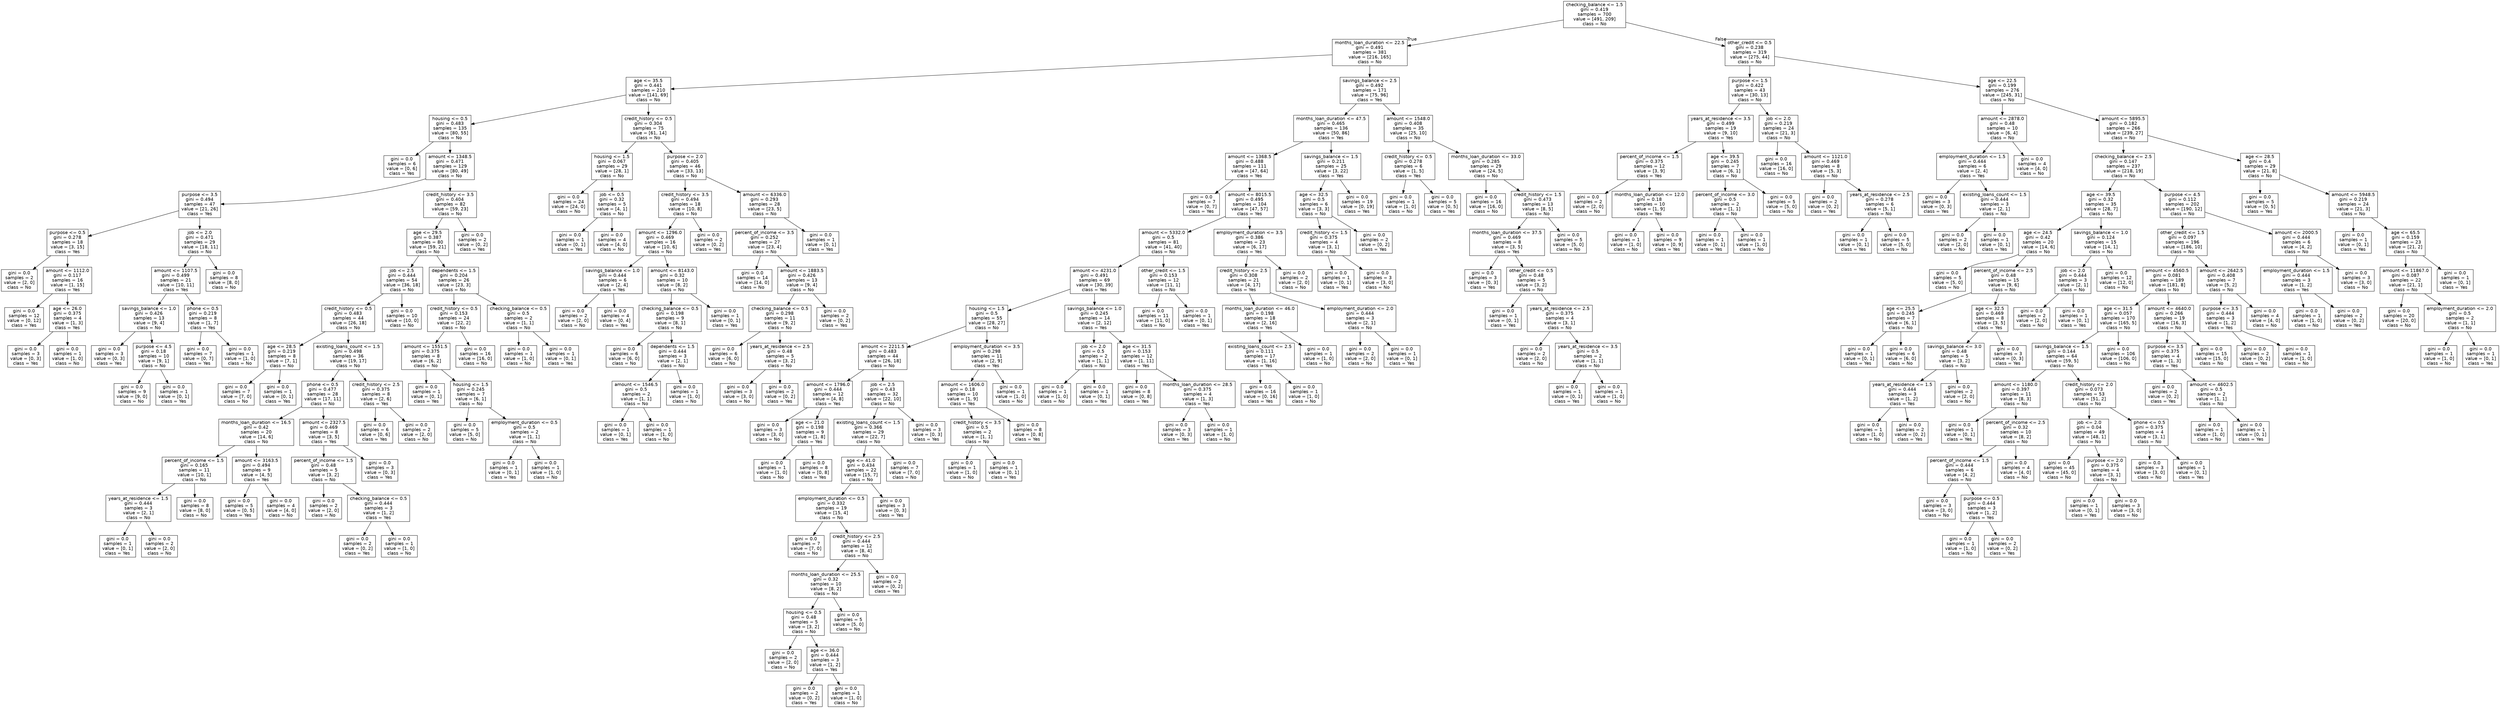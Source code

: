 digraph Tree {
node [shape=box, fontname="helvetica"] ;
edge [fontname="helvetica"] ;
0 [label="checking_balance <= 1.5\ngini = 0.419\nsamples = 700\nvalue = [491, 209]\nclass = No"] ;
1 [label="months_loan_duration <= 22.5\ngini = 0.491\nsamples = 381\nvalue = [216, 165]\nclass = No"] ;
0 -> 1 [labeldistance=2.5, labelangle=45, headlabel="True"] ;
2 [label="age <= 35.5\ngini = 0.441\nsamples = 210\nvalue = [141, 69]\nclass = No"] ;
1 -> 2 ;
3 [label="housing <= 0.5\ngini = 0.483\nsamples = 135\nvalue = [80, 55]\nclass = No"] ;
2 -> 3 ;
4 [label="gini = 0.0\nsamples = 6\nvalue = [0, 6]\nclass = Yes"] ;
3 -> 4 ;
5 [label="amount <= 1348.5\ngini = 0.471\nsamples = 129\nvalue = [80, 49]\nclass = No"] ;
3 -> 5 ;
6 [label="purpose <= 3.5\ngini = 0.494\nsamples = 47\nvalue = [21, 26]\nclass = Yes"] ;
5 -> 6 ;
7 [label="purpose <= 0.5\ngini = 0.278\nsamples = 18\nvalue = [3, 15]\nclass = Yes"] ;
6 -> 7 ;
8 [label="gini = 0.0\nsamples = 2\nvalue = [2, 0]\nclass = No"] ;
7 -> 8 ;
9 [label="amount <= 1112.0\ngini = 0.117\nsamples = 16\nvalue = [1, 15]\nclass = Yes"] ;
7 -> 9 ;
10 [label="gini = 0.0\nsamples = 12\nvalue = [0, 12]\nclass = Yes"] ;
9 -> 10 ;
11 [label="age <= 26.0\ngini = 0.375\nsamples = 4\nvalue = [1, 3]\nclass = Yes"] ;
9 -> 11 ;
12 [label="gini = 0.0\nsamples = 3\nvalue = [0, 3]\nclass = Yes"] ;
11 -> 12 ;
13 [label="gini = 0.0\nsamples = 1\nvalue = [1, 0]\nclass = No"] ;
11 -> 13 ;
14 [label="job <= 2.0\ngini = 0.471\nsamples = 29\nvalue = [18, 11]\nclass = No"] ;
6 -> 14 ;
15 [label="amount <= 1107.5\ngini = 0.499\nsamples = 21\nvalue = [10, 11]\nclass = Yes"] ;
14 -> 15 ;
16 [label="savings_balance <= 1.0\ngini = 0.426\nsamples = 13\nvalue = [9, 4]\nclass = No"] ;
15 -> 16 ;
17 [label="gini = 0.0\nsamples = 3\nvalue = [0, 3]\nclass = Yes"] ;
16 -> 17 ;
18 [label="purpose <= 4.5\ngini = 0.18\nsamples = 10\nvalue = [9, 1]\nclass = No"] ;
16 -> 18 ;
19 [label="gini = 0.0\nsamples = 9\nvalue = [9, 0]\nclass = No"] ;
18 -> 19 ;
20 [label="gini = 0.0\nsamples = 1\nvalue = [0, 1]\nclass = Yes"] ;
18 -> 20 ;
21 [label="phone <= 0.5\ngini = 0.219\nsamples = 8\nvalue = [1, 7]\nclass = Yes"] ;
15 -> 21 ;
22 [label="gini = 0.0\nsamples = 7\nvalue = [0, 7]\nclass = Yes"] ;
21 -> 22 ;
23 [label="gini = 0.0\nsamples = 1\nvalue = [1, 0]\nclass = No"] ;
21 -> 23 ;
24 [label="gini = 0.0\nsamples = 8\nvalue = [8, 0]\nclass = No"] ;
14 -> 24 ;
25 [label="credit_history <= 3.5\ngini = 0.404\nsamples = 82\nvalue = [59, 23]\nclass = No"] ;
5 -> 25 ;
26 [label="age <= 29.5\ngini = 0.387\nsamples = 80\nvalue = [59, 21]\nclass = No"] ;
25 -> 26 ;
27 [label="job <= 2.5\ngini = 0.444\nsamples = 54\nvalue = [36, 18]\nclass = No"] ;
26 -> 27 ;
28 [label="credit_history <= 0.5\ngini = 0.483\nsamples = 44\nvalue = [26, 18]\nclass = No"] ;
27 -> 28 ;
29 [label="age <= 28.5\ngini = 0.219\nsamples = 8\nvalue = [7, 1]\nclass = No"] ;
28 -> 29 ;
30 [label="gini = 0.0\nsamples = 7\nvalue = [7, 0]\nclass = No"] ;
29 -> 30 ;
31 [label="gini = 0.0\nsamples = 1\nvalue = [0, 1]\nclass = Yes"] ;
29 -> 31 ;
32 [label="existing_loans_count <= 1.5\ngini = 0.498\nsamples = 36\nvalue = [19, 17]\nclass = No"] ;
28 -> 32 ;
33 [label="phone <= 0.5\ngini = 0.477\nsamples = 28\nvalue = [17, 11]\nclass = No"] ;
32 -> 33 ;
34 [label="months_loan_duration <= 16.5\ngini = 0.42\nsamples = 20\nvalue = [14, 6]\nclass = No"] ;
33 -> 34 ;
35 [label="percent_of_income <= 1.5\ngini = 0.165\nsamples = 11\nvalue = [10, 1]\nclass = No"] ;
34 -> 35 ;
36 [label="years_at_residence <= 1.5\ngini = 0.444\nsamples = 3\nvalue = [2, 1]\nclass = No"] ;
35 -> 36 ;
37 [label="gini = 0.0\nsamples = 1\nvalue = [0, 1]\nclass = Yes"] ;
36 -> 37 ;
38 [label="gini = 0.0\nsamples = 2\nvalue = [2, 0]\nclass = No"] ;
36 -> 38 ;
39 [label="gini = 0.0\nsamples = 8\nvalue = [8, 0]\nclass = No"] ;
35 -> 39 ;
40 [label="amount <= 3163.5\ngini = 0.494\nsamples = 9\nvalue = [4, 5]\nclass = Yes"] ;
34 -> 40 ;
41 [label="gini = 0.0\nsamples = 5\nvalue = [0, 5]\nclass = Yes"] ;
40 -> 41 ;
42 [label="gini = 0.0\nsamples = 4\nvalue = [4, 0]\nclass = No"] ;
40 -> 42 ;
43 [label="amount <= 2327.5\ngini = 0.469\nsamples = 8\nvalue = [3, 5]\nclass = Yes"] ;
33 -> 43 ;
44 [label="percent_of_income <= 1.5\ngini = 0.48\nsamples = 5\nvalue = [3, 2]\nclass = No"] ;
43 -> 44 ;
45 [label="gini = 0.0\nsamples = 2\nvalue = [2, 0]\nclass = No"] ;
44 -> 45 ;
46 [label="checking_balance <= 0.5\ngini = 0.444\nsamples = 3\nvalue = [1, 2]\nclass = Yes"] ;
44 -> 46 ;
47 [label="gini = 0.0\nsamples = 2\nvalue = [0, 2]\nclass = Yes"] ;
46 -> 47 ;
48 [label="gini = 0.0\nsamples = 1\nvalue = [1, 0]\nclass = No"] ;
46 -> 48 ;
49 [label="gini = 0.0\nsamples = 3\nvalue = [0, 3]\nclass = Yes"] ;
43 -> 49 ;
50 [label="credit_history <= 2.5\ngini = 0.375\nsamples = 8\nvalue = [2, 6]\nclass = Yes"] ;
32 -> 50 ;
51 [label="gini = 0.0\nsamples = 6\nvalue = [0, 6]\nclass = Yes"] ;
50 -> 51 ;
52 [label="gini = 0.0\nsamples = 2\nvalue = [2, 0]\nclass = No"] ;
50 -> 52 ;
53 [label="gini = 0.0\nsamples = 10\nvalue = [10, 0]\nclass = No"] ;
27 -> 53 ;
54 [label="dependents <= 1.5\ngini = 0.204\nsamples = 26\nvalue = [23, 3]\nclass = No"] ;
26 -> 54 ;
55 [label="credit_history <= 0.5\ngini = 0.153\nsamples = 24\nvalue = [22, 2]\nclass = No"] ;
54 -> 55 ;
56 [label="amount <= 1551.5\ngini = 0.375\nsamples = 8\nvalue = [6, 2]\nclass = No"] ;
55 -> 56 ;
57 [label="gini = 0.0\nsamples = 1\nvalue = [0, 1]\nclass = Yes"] ;
56 -> 57 ;
58 [label="housing <= 1.5\ngini = 0.245\nsamples = 7\nvalue = [6, 1]\nclass = No"] ;
56 -> 58 ;
59 [label="gini = 0.0\nsamples = 5\nvalue = [5, 0]\nclass = No"] ;
58 -> 59 ;
60 [label="employment_duration <= 0.5\ngini = 0.5\nsamples = 2\nvalue = [1, 1]\nclass = No"] ;
58 -> 60 ;
61 [label="gini = 0.0\nsamples = 1\nvalue = [0, 1]\nclass = Yes"] ;
60 -> 61 ;
62 [label="gini = 0.0\nsamples = 1\nvalue = [1, 0]\nclass = No"] ;
60 -> 62 ;
63 [label="gini = 0.0\nsamples = 16\nvalue = [16, 0]\nclass = No"] ;
55 -> 63 ;
64 [label="checking_balance <= 0.5\ngini = 0.5\nsamples = 2\nvalue = [1, 1]\nclass = No"] ;
54 -> 64 ;
65 [label="gini = 0.0\nsamples = 1\nvalue = [1, 0]\nclass = No"] ;
64 -> 65 ;
66 [label="gini = 0.0\nsamples = 1\nvalue = [0, 1]\nclass = Yes"] ;
64 -> 66 ;
67 [label="gini = 0.0\nsamples = 2\nvalue = [0, 2]\nclass = Yes"] ;
25 -> 67 ;
68 [label="credit_history <= 0.5\ngini = 0.304\nsamples = 75\nvalue = [61, 14]\nclass = No"] ;
2 -> 68 ;
69 [label="housing <= 1.5\ngini = 0.067\nsamples = 29\nvalue = [28, 1]\nclass = No"] ;
68 -> 69 ;
70 [label="gini = 0.0\nsamples = 24\nvalue = [24, 0]\nclass = No"] ;
69 -> 70 ;
71 [label="job <= 0.5\ngini = 0.32\nsamples = 5\nvalue = [4, 1]\nclass = No"] ;
69 -> 71 ;
72 [label="gini = 0.0\nsamples = 1\nvalue = [0, 1]\nclass = Yes"] ;
71 -> 72 ;
73 [label="gini = 0.0\nsamples = 4\nvalue = [4, 0]\nclass = No"] ;
71 -> 73 ;
74 [label="purpose <= 2.0\ngini = 0.405\nsamples = 46\nvalue = [33, 13]\nclass = No"] ;
68 -> 74 ;
75 [label="credit_history <= 3.5\ngini = 0.494\nsamples = 18\nvalue = [10, 8]\nclass = No"] ;
74 -> 75 ;
76 [label="amount <= 1296.0\ngini = 0.469\nsamples = 16\nvalue = [10, 6]\nclass = No"] ;
75 -> 76 ;
77 [label="savings_balance <= 1.0\ngini = 0.444\nsamples = 6\nvalue = [2, 4]\nclass = Yes"] ;
76 -> 77 ;
78 [label="gini = 0.0\nsamples = 2\nvalue = [2, 0]\nclass = No"] ;
77 -> 78 ;
79 [label="gini = 0.0\nsamples = 4\nvalue = [0, 4]\nclass = Yes"] ;
77 -> 79 ;
80 [label="amount <= 8143.0\ngini = 0.32\nsamples = 10\nvalue = [8, 2]\nclass = No"] ;
76 -> 80 ;
81 [label="checking_balance <= 0.5\ngini = 0.198\nsamples = 9\nvalue = [8, 1]\nclass = No"] ;
80 -> 81 ;
82 [label="gini = 0.0\nsamples = 6\nvalue = [6, 0]\nclass = No"] ;
81 -> 82 ;
83 [label="dependents <= 1.5\ngini = 0.444\nsamples = 3\nvalue = [2, 1]\nclass = No"] ;
81 -> 83 ;
84 [label="amount <= 1546.5\ngini = 0.5\nsamples = 2\nvalue = [1, 1]\nclass = No"] ;
83 -> 84 ;
85 [label="gini = 0.0\nsamples = 1\nvalue = [0, 1]\nclass = Yes"] ;
84 -> 85 ;
86 [label="gini = 0.0\nsamples = 1\nvalue = [1, 0]\nclass = No"] ;
84 -> 86 ;
87 [label="gini = 0.0\nsamples = 1\nvalue = [1, 0]\nclass = No"] ;
83 -> 87 ;
88 [label="gini = 0.0\nsamples = 1\nvalue = [0, 1]\nclass = Yes"] ;
80 -> 88 ;
89 [label="gini = 0.0\nsamples = 2\nvalue = [0, 2]\nclass = Yes"] ;
75 -> 89 ;
90 [label="amount <= 6336.0\ngini = 0.293\nsamples = 28\nvalue = [23, 5]\nclass = No"] ;
74 -> 90 ;
91 [label="percent_of_income <= 3.5\ngini = 0.252\nsamples = 27\nvalue = [23, 4]\nclass = No"] ;
90 -> 91 ;
92 [label="gini = 0.0\nsamples = 14\nvalue = [14, 0]\nclass = No"] ;
91 -> 92 ;
93 [label="amount <= 1883.5\ngini = 0.426\nsamples = 13\nvalue = [9, 4]\nclass = No"] ;
91 -> 93 ;
94 [label="checking_balance <= 0.5\ngini = 0.298\nsamples = 11\nvalue = [9, 2]\nclass = No"] ;
93 -> 94 ;
95 [label="gini = 0.0\nsamples = 6\nvalue = [6, 0]\nclass = No"] ;
94 -> 95 ;
96 [label="years_at_residence <= 2.5\ngini = 0.48\nsamples = 5\nvalue = [3, 2]\nclass = No"] ;
94 -> 96 ;
97 [label="gini = 0.0\nsamples = 3\nvalue = [3, 0]\nclass = No"] ;
96 -> 97 ;
98 [label="gini = 0.0\nsamples = 2\nvalue = [0, 2]\nclass = Yes"] ;
96 -> 98 ;
99 [label="gini = 0.0\nsamples = 2\nvalue = [0, 2]\nclass = Yes"] ;
93 -> 99 ;
100 [label="gini = 0.0\nsamples = 1\nvalue = [0, 1]\nclass = Yes"] ;
90 -> 100 ;
101 [label="savings_balance <= 2.5\ngini = 0.492\nsamples = 171\nvalue = [75, 96]\nclass = Yes"] ;
1 -> 101 ;
102 [label="months_loan_duration <= 47.5\ngini = 0.465\nsamples = 136\nvalue = [50, 86]\nclass = Yes"] ;
101 -> 102 ;
103 [label="amount <= 1368.5\ngini = 0.488\nsamples = 111\nvalue = [47, 64]\nclass = Yes"] ;
102 -> 103 ;
104 [label="gini = 0.0\nsamples = 7\nvalue = [0, 7]\nclass = Yes"] ;
103 -> 104 ;
105 [label="amount <= 8015.5\ngini = 0.495\nsamples = 104\nvalue = [47, 57]\nclass = Yes"] ;
103 -> 105 ;
106 [label="amount <= 5332.0\ngini = 0.5\nsamples = 81\nvalue = [41, 40]\nclass = No"] ;
105 -> 106 ;
107 [label="amount <= 4231.0\ngini = 0.491\nsamples = 69\nvalue = [30, 39]\nclass = Yes"] ;
106 -> 107 ;
108 [label="housing <= 1.5\ngini = 0.5\nsamples = 55\nvalue = [28, 27]\nclass = No"] ;
107 -> 108 ;
109 [label="amount <= 2211.5\ngini = 0.483\nsamples = 44\nvalue = [26, 18]\nclass = No"] ;
108 -> 109 ;
110 [label="amount <= 1796.0\ngini = 0.444\nsamples = 12\nvalue = [4, 8]\nclass = Yes"] ;
109 -> 110 ;
111 [label="gini = 0.0\nsamples = 3\nvalue = [3, 0]\nclass = No"] ;
110 -> 111 ;
112 [label="age <= 21.0\ngini = 0.198\nsamples = 9\nvalue = [1, 8]\nclass = Yes"] ;
110 -> 112 ;
113 [label="gini = 0.0\nsamples = 1\nvalue = [1, 0]\nclass = No"] ;
112 -> 113 ;
114 [label="gini = 0.0\nsamples = 8\nvalue = [0, 8]\nclass = Yes"] ;
112 -> 114 ;
115 [label="job <= 2.5\ngini = 0.43\nsamples = 32\nvalue = [22, 10]\nclass = No"] ;
109 -> 115 ;
116 [label="existing_loans_count <= 1.5\ngini = 0.366\nsamples = 29\nvalue = [22, 7]\nclass = No"] ;
115 -> 116 ;
117 [label="age <= 41.0\ngini = 0.434\nsamples = 22\nvalue = [15, 7]\nclass = No"] ;
116 -> 117 ;
118 [label="employment_duration <= 0.5\ngini = 0.332\nsamples = 19\nvalue = [15, 4]\nclass = No"] ;
117 -> 118 ;
119 [label="gini = 0.0\nsamples = 7\nvalue = [7, 0]\nclass = No"] ;
118 -> 119 ;
120 [label="credit_history <= 2.5\ngini = 0.444\nsamples = 12\nvalue = [8, 4]\nclass = No"] ;
118 -> 120 ;
121 [label="months_loan_duration <= 25.5\ngini = 0.32\nsamples = 10\nvalue = [8, 2]\nclass = No"] ;
120 -> 121 ;
122 [label="housing <= 0.5\ngini = 0.48\nsamples = 5\nvalue = [3, 2]\nclass = No"] ;
121 -> 122 ;
123 [label="gini = 0.0\nsamples = 2\nvalue = [2, 0]\nclass = No"] ;
122 -> 123 ;
124 [label="age <= 36.0\ngini = 0.444\nsamples = 3\nvalue = [1, 2]\nclass = Yes"] ;
122 -> 124 ;
125 [label="gini = 0.0\nsamples = 2\nvalue = [0, 2]\nclass = Yes"] ;
124 -> 125 ;
126 [label="gini = 0.0\nsamples = 1\nvalue = [1, 0]\nclass = No"] ;
124 -> 126 ;
127 [label="gini = 0.0\nsamples = 5\nvalue = [5, 0]\nclass = No"] ;
121 -> 127 ;
128 [label="gini = 0.0\nsamples = 2\nvalue = [0, 2]\nclass = Yes"] ;
120 -> 128 ;
129 [label="gini = 0.0\nsamples = 3\nvalue = [0, 3]\nclass = Yes"] ;
117 -> 129 ;
130 [label="gini = 0.0\nsamples = 7\nvalue = [7, 0]\nclass = No"] ;
116 -> 130 ;
131 [label="gini = 0.0\nsamples = 3\nvalue = [0, 3]\nclass = Yes"] ;
115 -> 131 ;
132 [label="employment_duration <= 3.5\ngini = 0.298\nsamples = 11\nvalue = [2, 9]\nclass = Yes"] ;
108 -> 132 ;
133 [label="amount <= 1606.0\ngini = 0.18\nsamples = 10\nvalue = [1, 9]\nclass = Yes"] ;
132 -> 133 ;
134 [label="credit_history <= 3.5\ngini = 0.5\nsamples = 2\nvalue = [1, 1]\nclass = No"] ;
133 -> 134 ;
135 [label="gini = 0.0\nsamples = 1\nvalue = [1, 0]\nclass = No"] ;
134 -> 135 ;
136 [label="gini = 0.0\nsamples = 1\nvalue = [0, 1]\nclass = Yes"] ;
134 -> 136 ;
137 [label="gini = 0.0\nsamples = 8\nvalue = [0, 8]\nclass = Yes"] ;
133 -> 137 ;
138 [label="gini = 0.0\nsamples = 1\nvalue = [1, 0]\nclass = No"] ;
132 -> 138 ;
139 [label="savings_balance <= 1.0\ngini = 0.245\nsamples = 14\nvalue = [2, 12]\nclass = Yes"] ;
107 -> 139 ;
140 [label="job <= 2.0\ngini = 0.5\nsamples = 2\nvalue = [1, 1]\nclass = No"] ;
139 -> 140 ;
141 [label="gini = 0.0\nsamples = 1\nvalue = [1, 0]\nclass = No"] ;
140 -> 141 ;
142 [label="gini = 0.0\nsamples = 1\nvalue = [0, 1]\nclass = Yes"] ;
140 -> 142 ;
143 [label="age <= 31.5\ngini = 0.153\nsamples = 12\nvalue = [1, 11]\nclass = Yes"] ;
139 -> 143 ;
144 [label="gini = 0.0\nsamples = 8\nvalue = [0, 8]\nclass = Yes"] ;
143 -> 144 ;
145 [label="months_loan_duration <= 28.5\ngini = 0.375\nsamples = 4\nvalue = [1, 3]\nclass = Yes"] ;
143 -> 145 ;
146 [label="gini = 0.0\nsamples = 3\nvalue = [0, 3]\nclass = Yes"] ;
145 -> 146 ;
147 [label="gini = 0.0\nsamples = 1\nvalue = [1, 0]\nclass = No"] ;
145 -> 147 ;
148 [label="other_credit <= 1.5\ngini = 0.153\nsamples = 12\nvalue = [11, 1]\nclass = No"] ;
106 -> 148 ;
149 [label="gini = 0.0\nsamples = 11\nvalue = [11, 0]\nclass = No"] ;
148 -> 149 ;
150 [label="gini = 0.0\nsamples = 1\nvalue = [0, 1]\nclass = Yes"] ;
148 -> 150 ;
151 [label="employment_duration <= 3.5\ngini = 0.386\nsamples = 23\nvalue = [6, 17]\nclass = Yes"] ;
105 -> 151 ;
152 [label="credit_history <= 2.5\ngini = 0.308\nsamples = 21\nvalue = [4, 17]\nclass = Yes"] ;
151 -> 152 ;
153 [label="months_loan_duration <= 46.0\ngini = 0.198\nsamples = 18\nvalue = [2, 16]\nclass = Yes"] ;
152 -> 153 ;
154 [label="existing_loans_count <= 2.5\ngini = 0.111\nsamples = 17\nvalue = [1, 16]\nclass = Yes"] ;
153 -> 154 ;
155 [label="gini = 0.0\nsamples = 16\nvalue = [0, 16]\nclass = Yes"] ;
154 -> 155 ;
156 [label="gini = 0.0\nsamples = 1\nvalue = [1, 0]\nclass = No"] ;
154 -> 156 ;
157 [label="gini = 0.0\nsamples = 1\nvalue = [1, 0]\nclass = No"] ;
153 -> 157 ;
158 [label="employment_duration <= 2.0\ngini = 0.444\nsamples = 3\nvalue = [2, 1]\nclass = No"] ;
152 -> 158 ;
159 [label="gini = 0.0\nsamples = 2\nvalue = [2, 0]\nclass = No"] ;
158 -> 159 ;
160 [label="gini = 0.0\nsamples = 1\nvalue = [0, 1]\nclass = Yes"] ;
158 -> 160 ;
161 [label="gini = 0.0\nsamples = 2\nvalue = [2, 0]\nclass = No"] ;
151 -> 161 ;
162 [label="savings_balance <= 1.5\ngini = 0.211\nsamples = 25\nvalue = [3, 22]\nclass = Yes"] ;
102 -> 162 ;
163 [label="age <= 32.5\ngini = 0.5\nsamples = 6\nvalue = [3, 3]\nclass = No"] ;
162 -> 163 ;
164 [label="credit_history <= 1.5\ngini = 0.375\nsamples = 4\nvalue = [3, 1]\nclass = No"] ;
163 -> 164 ;
165 [label="gini = 0.0\nsamples = 1\nvalue = [0, 1]\nclass = Yes"] ;
164 -> 165 ;
166 [label="gini = 0.0\nsamples = 3\nvalue = [3, 0]\nclass = No"] ;
164 -> 166 ;
167 [label="gini = 0.0\nsamples = 2\nvalue = [0, 2]\nclass = Yes"] ;
163 -> 167 ;
168 [label="gini = 0.0\nsamples = 19\nvalue = [0, 19]\nclass = Yes"] ;
162 -> 168 ;
169 [label="amount <= 1548.0\ngini = 0.408\nsamples = 35\nvalue = [25, 10]\nclass = No"] ;
101 -> 169 ;
170 [label="credit_history <= 0.5\ngini = 0.278\nsamples = 6\nvalue = [1, 5]\nclass = Yes"] ;
169 -> 170 ;
171 [label="gini = 0.0\nsamples = 1\nvalue = [1, 0]\nclass = No"] ;
170 -> 171 ;
172 [label="gini = 0.0\nsamples = 5\nvalue = [0, 5]\nclass = Yes"] ;
170 -> 172 ;
173 [label="months_loan_duration <= 33.0\ngini = 0.285\nsamples = 29\nvalue = [24, 5]\nclass = No"] ;
169 -> 173 ;
174 [label="gini = 0.0\nsamples = 16\nvalue = [16, 0]\nclass = No"] ;
173 -> 174 ;
175 [label="credit_history <= 1.5\ngini = 0.473\nsamples = 13\nvalue = [8, 5]\nclass = No"] ;
173 -> 175 ;
176 [label="months_loan_duration <= 37.5\ngini = 0.469\nsamples = 8\nvalue = [3, 5]\nclass = Yes"] ;
175 -> 176 ;
177 [label="gini = 0.0\nsamples = 3\nvalue = [0, 3]\nclass = Yes"] ;
176 -> 177 ;
178 [label="other_credit <= 0.5\ngini = 0.48\nsamples = 5\nvalue = [3, 2]\nclass = No"] ;
176 -> 178 ;
179 [label="gini = 0.0\nsamples = 1\nvalue = [0, 1]\nclass = Yes"] ;
178 -> 179 ;
180 [label="years_at_residence <= 2.5\ngini = 0.375\nsamples = 4\nvalue = [3, 1]\nclass = No"] ;
178 -> 180 ;
181 [label="gini = 0.0\nsamples = 2\nvalue = [2, 0]\nclass = No"] ;
180 -> 181 ;
182 [label="years_at_residence <= 3.5\ngini = 0.5\nsamples = 2\nvalue = [1, 1]\nclass = No"] ;
180 -> 182 ;
183 [label="gini = 0.0\nsamples = 1\nvalue = [0, 1]\nclass = Yes"] ;
182 -> 183 ;
184 [label="gini = 0.0\nsamples = 1\nvalue = [1, 0]\nclass = No"] ;
182 -> 184 ;
185 [label="gini = 0.0\nsamples = 5\nvalue = [5, 0]\nclass = No"] ;
175 -> 185 ;
186 [label="other_credit <= 0.5\ngini = 0.238\nsamples = 319\nvalue = [275, 44]\nclass = No"] ;
0 -> 186 [labeldistance=2.5, labelangle=-45, headlabel="False"] ;
187 [label="purpose <= 1.5\ngini = 0.422\nsamples = 43\nvalue = [30, 13]\nclass = No"] ;
186 -> 187 ;
188 [label="years_at_residence <= 3.5\ngini = 0.499\nsamples = 19\nvalue = [9, 10]\nclass = Yes"] ;
187 -> 188 ;
189 [label="percent_of_income <= 1.5\ngini = 0.375\nsamples = 12\nvalue = [3, 9]\nclass = Yes"] ;
188 -> 189 ;
190 [label="gini = 0.0\nsamples = 2\nvalue = [2, 0]\nclass = No"] ;
189 -> 190 ;
191 [label="months_loan_duration <= 12.0\ngini = 0.18\nsamples = 10\nvalue = [1, 9]\nclass = Yes"] ;
189 -> 191 ;
192 [label="gini = 0.0\nsamples = 1\nvalue = [1, 0]\nclass = No"] ;
191 -> 192 ;
193 [label="gini = 0.0\nsamples = 9\nvalue = [0, 9]\nclass = Yes"] ;
191 -> 193 ;
194 [label="age <= 39.5\ngini = 0.245\nsamples = 7\nvalue = [6, 1]\nclass = No"] ;
188 -> 194 ;
195 [label="percent_of_income <= 3.0\ngini = 0.5\nsamples = 2\nvalue = [1, 1]\nclass = No"] ;
194 -> 195 ;
196 [label="gini = 0.0\nsamples = 1\nvalue = [0, 1]\nclass = Yes"] ;
195 -> 196 ;
197 [label="gini = 0.0\nsamples = 1\nvalue = [1, 0]\nclass = No"] ;
195 -> 197 ;
198 [label="gini = 0.0\nsamples = 5\nvalue = [5, 0]\nclass = No"] ;
194 -> 198 ;
199 [label="job <= 2.0\ngini = 0.219\nsamples = 24\nvalue = [21, 3]\nclass = No"] ;
187 -> 199 ;
200 [label="gini = 0.0\nsamples = 16\nvalue = [16, 0]\nclass = No"] ;
199 -> 200 ;
201 [label="amount <= 1121.0\ngini = 0.469\nsamples = 8\nvalue = [5, 3]\nclass = No"] ;
199 -> 201 ;
202 [label="gini = 0.0\nsamples = 2\nvalue = [0, 2]\nclass = Yes"] ;
201 -> 202 ;
203 [label="years_at_residence <= 2.5\ngini = 0.278\nsamples = 6\nvalue = [5, 1]\nclass = No"] ;
201 -> 203 ;
204 [label="gini = 0.0\nsamples = 1\nvalue = [0, 1]\nclass = Yes"] ;
203 -> 204 ;
205 [label="gini = 0.0\nsamples = 5\nvalue = [5, 0]\nclass = No"] ;
203 -> 205 ;
206 [label="age <= 22.5\ngini = 0.199\nsamples = 276\nvalue = [245, 31]\nclass = No"] ;
186 -> 206 ;
207 [label="amount <= 2878.0\ngini = 0.48\nsamples = 10\nvalue = [6, 4]\nclass = No"] ;
206 -> 207 ;
208 [label="employment_duration <= 1.5\ngini = 0.444\nsamples = 6\nvalue = [2, 4]\nclass = Yes"] ;
207 -> 208 ;
209 [label="gini = 0.0\nsamples = 3\nvalue = [0, 3]\nclass = Yes"] ;
208 -> 209 ;
210 [label="existing_loans_count <= 1.5\ngini = 0.444\nsamples = 3\nvalue = [2, 1]\nclass = No"] ;
208 -> 210 ;
211 [label="gini = 0.0\nsamples = 2\nvalue = [2, 0]\nclass = No"] ;
210 -> 211 ;
212 [label="gini = 0.0\nsamples = 1\nvalue = [0, 1]\nclass = Yes"] ;
210 -> 212 ;
213 [label="gini = 0.0\nsamples = 4\nvalue = [4, 0]\nclass = No"] ;
207 -> 213 ;
214 [label="amount <= 5895.5\ngini = 0.182\nsamples = 266\nvalue = [239, 27]\nclass = No"] ;
206 -> 214 ;
215 [label="checking_balance <= 2.5\ngini = 0.147\nsamples = 237\nvalue = [218, 19]\nclass = No"] ;
214 -> 215 ;
216 [label="age <= 39.5\ngini = 0.32\nsamples = 35\nvalue = [28, 7]\nclass = No"] ;
215 -> 216 ;
217 [label="age <= 24.5\ngini = 0.42\nsamples = 20\nvalue = [14, 6]\nclass = No"] ;
216 -> 217 ;
218 [label="gini = 0.0\nsamples = 5\nvalue = [5, 0]\nclass = No"] ;
217 -> 218 ;
219 [label="percent_of_income <= 2.5\ngini = 0.48\nsamples = 15\nvalue = [9, 6]\nclass = No"] ;
217 -> 219 ;
220 [label="age <= 25.5\ngini = 0.245\nsamples = 7\nvalue = [6, 1]\nclass = No"] ;
219 -> 220 ;
221 [label="gini = 0.0\nsamples = 1\nvalue = [0, 1]\nclass = Yes"] ;
220 -> 221 ;
222 [label="gini = 0.0\nsamples = 6\nvalue = [6, 0]\nclass = No"] ;
220 -> 222 ;
223 [label="age <= 32.5\ngini = 0.469\nsamples = 8\nvalue = [3, 5]\nclass = Yes"] ;
219 -> 223 ;
224 [label="savings_balance <= 3.0\ngini = 0.48\nsamples = 5\nvalue = [3, 2]\nclass = No"] ;
223 -> 224 ;
225 [label="years_at_residence <= 1.5\ngini = 0.444\nsamples = 3\nvalue = [1, 2]\nclass = Yes"] ;
224 -> 225 ;
226 [label="gini = 0.0\nsamples = 1\nvalue = [1, 0]\nclass = No"] ;
225 -> 226 ;
227 [label="gini = 0.0\nsamples = 2\nvalue = [0, 2]\nclass = Yes"] ;
225 -> 227 ;
228 [label="gini = 0.0\nsamples = 2\nvalue = [2, 0]\nclass = No"] ;
224 -> 228 ;
229 [label="gini = 0.0\nsamples = 3\nvalue = [0, 3]\nclass = Yes"] ;
223 -> 229 ;
230 [label="savings_balance <= 1.0\ngini = 0.124\nsamples = 15\nvalue = [14, 1]\nclass = No"] ;
216 -> 230 ;
231 [label="job <= 2.0\ngini = 0.444\nsamples = 3\nvalue = [2, 1]\nclass = No"] ;
230 -> 231 ;
232 [label="gini = 0.0\nsamples = 2\nvalue = [2, 0]\nclass = No"] ;
231 -> 232 ;
233 [label="gini = 0.0\nsamples = 1\nvalue = [0, 1]\nclass = Yes"] ;
231 -> 233 ;
234 [label="gini = 0.0\nsamples = 12\nvalue = [12, 0]\nclass = No"] ;
230 -> 234 ;
235 [label="purpose <= 4.5\ngini = 0.112\nsamples = 202\nvalue = [190, 12]\nclass = No"] ;
215 -> 235 ;
236 [label="other_credit <= 1.5\ngini = 0.097\nsamples = 196\nvalue = [186, 10]\nclass = No"] ;
235 -> 236 ;
237 [label="amount <= 4560.5\ngini = 0.081\nsamples = 189\nvalue = [181, 8]\nclass = No"] ;
236 -> 237 ;
238 [label="age <= 31.5\ngini = 0.057\nsamples = 170\nvalue = [165, 5]\nclass = No"] ;
237 -> 238 ;
239 [label="savings_balance <= 1.5\ngini = 0.144\nsamples = 64\nvalue = [59, 5]\nclass = No"] ;
238 -> 239 ;
240 [label="amount <= 1180.0\ngini = 0.397\nsamples = 11\nvalue = [8, 3]\nclass = No"] ;
239 -> 240 ;
241 [label="gini = 0.0\nsamples = 1\nvalue = [0, 1]\nclass = Yes"] ;
240 -> 241 ;
242 [label="percent_of_income <= 2.5\ngini = 0.32\nsamples = 10\nvalue = [8, 2]\nclass = No"] ;
240 -> 242 ;
243 [label="percent_of_income <= 1.5\ngini = 0.444\nsamples = 6\nvalue = [4, 2]\nclass = No"] ;
242 -> 243 ;
244 [label="gini = 0.0\nsamples = 3\nvalue = [3, 0]\nclass = No"] ;
243 -> 244 ;
245 [label="purpose <= 0.5\ngini = 0.444\nsamples = 3\nvalue = [1, 2]\nclass = Yes"] ;
243 -> 245 ;
246 [label="gini = 0.0\nsamples = 1\nvalue = [1, 0]\nclass = No"] ;
245 -> 246 ;
247 [label="gini = 0.0\nsamples = 2\nvalue = [0, 2]\nclass = Yes"] ;
245 -> 247 ;
248 [label="gini = 0.0\nsamples = 4\nvalue = [4, 0]\nclass = No"] ;
242 -> 248 ;
249 [label="credit_history <= 2.0\ngini = 0.073\nsamples = 53\nvalue = [51, 2]\nclass = No"] ;
239 -> 249 ;
250 [label="job <= 2.0\ngini = 0.04\nsamples = 49\nvalue = [48, 1]\nclass = No"] ;
249 -> 250 ;
251 [label="gini = 0.0\nsamples = 45\nvalue = [45, 0]\nclass = No"] ;
250 -> 251 ;
252 [label="purpose <= 2.0\ngini = 0.375\nsamples = 4\nvalue = [3, 1]\nclass = No"] ;
250 -> 252 ;
253 [label="gini = 0.0\nsamples = 1\nvalue = [0, 1]\nclass = Yes"] ;
252 -> 253 ;
254 [label="gini = 0.0\nsamples = 3\nvalue = [3, 0]\nclass = No"] ;
252 -> 254 ;
255 [label="phone <= 0.5\ngini = 0.375\nsamples = 4\nvalue = [3, 1]\nclass = No"] ;
249 -> 255 ;
256 [label="gini = 0.0\nsamples = 3\nvalue = [3, 0]\nclass = No"] ;
255 -> 256 ;
257 [label="gini = 0.0\nsamples = 1\nvalue = [0, 1]\nclass = Yes"] ;
255 -> 257 ;
258 [label="gini = 0.0\nsamples = 106\nvalue = [106, 0]\nclass = No"] ;
238 -> 258 ;
259 [label="amount <= 4640.0\ngini = 0.266\nsamples = 19\nvalue = [16, 3]\nclass = No"] ;
237 -> 259 ;
260 [label="purpose <= 3.5\ngini = 0.375\nsamples = 4\nvalue = [1, 3]\nclass = Yes"] ;
259 -> 260 ;
261 [label="gini = 0.0\nsamples = 2\nvalue = [0, 2]\nclass = Yes"] ;
260 -> 261 ;
262 [label="amount <= 4602.5\ngini = 0.5\nsamples = 2\nvalue = [1, 1]\nclass = No"] ;
260 -> 262 ;
263 [label="gini = 0.0\nsamples = 1\nvalue = [1, 0]\nclass = No"] ;
262 -> 263 ;
264 [label="gini = 0.0\nsamples = 1\nvalue = [0, 1]\nclass = Yes"] ;
262 -> 264 ;
265 [label="gini = 0.0\nsamples = 15\nvalue = [15, 0]\nclass = No"] ;
259 -> 265 ;
266 [label="amount <= 2642.5\ngini = 0.408\nsamples = 7\nvalue = [5, 2]\nclass = No"] ;
236 -> 266 ;
267 [label="purpose <= 3.5\ngini = 0.444\nsamples = 3\nvalue = [1, 2]\nclass = Yes"] ;
266 -> 267 ;
268 [label="gini = 0.0\nsamples = 2\nvalue = [0, 2]\nclass = Yes"] ;
267 -> 268 ;
269 [label="gini = 0.0\nsamples = 1\nvalue = [1, 0]\nclass = No"] ;
267 -> 269 ;
270 [label="gini = 0.0\nsamples = 4\nvalue = [4, 0]\nclass = No"] ;
266 -> 270 ;
271 [label="amount <= 2000.5\ngini = 0.444\nsamples = 6\nvalue = [4, 2]\nclass = No"] ;
235 -> 271 ;
272 [label="employment_duration <= 1.5\ngini = 0.444\nsamples = 3\nvalue = [1, 2]\nclass = Yes"] ;
271 -> 272 ;
273 [label="gini = 0.0\nsamples = 1\nvalue = [1, 0]\nclass = No"] ;
272 -> 273 ;
274 [label="gini = 0.0\nsamples = 2\nvalue = [0, 2]\nclass = Yes"] ;
272 -> 274 ;
275 [label="gini = 0.0\nsamples = 3\nvalue = [3, 0]\nclass = No"] ;
271 -> 275 ;
276 [label="age <= 28.5\ngini = 0.4\nsamples = 29\nvalue = [21, 8]\nclass = No"] ;
214 -> 276 ;
277 [label="gini = 0.0\nsamples = 5\nvalue = [0, 5]\nclass = Yes"] ;
276 -> 277 ;
278 [label="amount <= 5948.5\ngini = 0.219\nsamples = 24\nvalue = [21, 3]\nclass = No"] ;
276 -> 278 ;
279 [label="gini = 0.0\nsamples = 1\nvalue = [0, 1]\nclass = Yes"] ;
278 -> 279 ;
280 [label="age <= 65.5\ngini = 0.159\nsamples = 23\nvalue = [21, 2]\nclass = No"] ;
278 -> 280 ;
281 [label="amount <= 11867.0\ngini = 0.087\nsamples = 22\nvalue = [21, 1]\nclass = No"] ;
280 -> 281 ;
282 [label="gini = 0.0\nsamples = 20\nvalue = [20, 0]\nclass = No"] ;
281 -> 282 ;
283 [label="employment_duration <= 2.0\ngini = 0.5\nsamples = 2\nvalue = [1, 1]\nclass = No"] ;
281 -> 283 ;
284 [label="gini = 0.0\nsamples = 1\nvalue = [1, 0]\nclass = No"] ;
283 -> 284 ;
285 [label="gini = 0.0\nsamples = 1\nvalue = [0, 1]\nclass = Yes"] ;
283 -> 285 ;
286 [label="gini = 0.0\nsamples = 1\nvalue = [0, 1]\nclass = Yes"] ;
280 -> 286 ;
}
